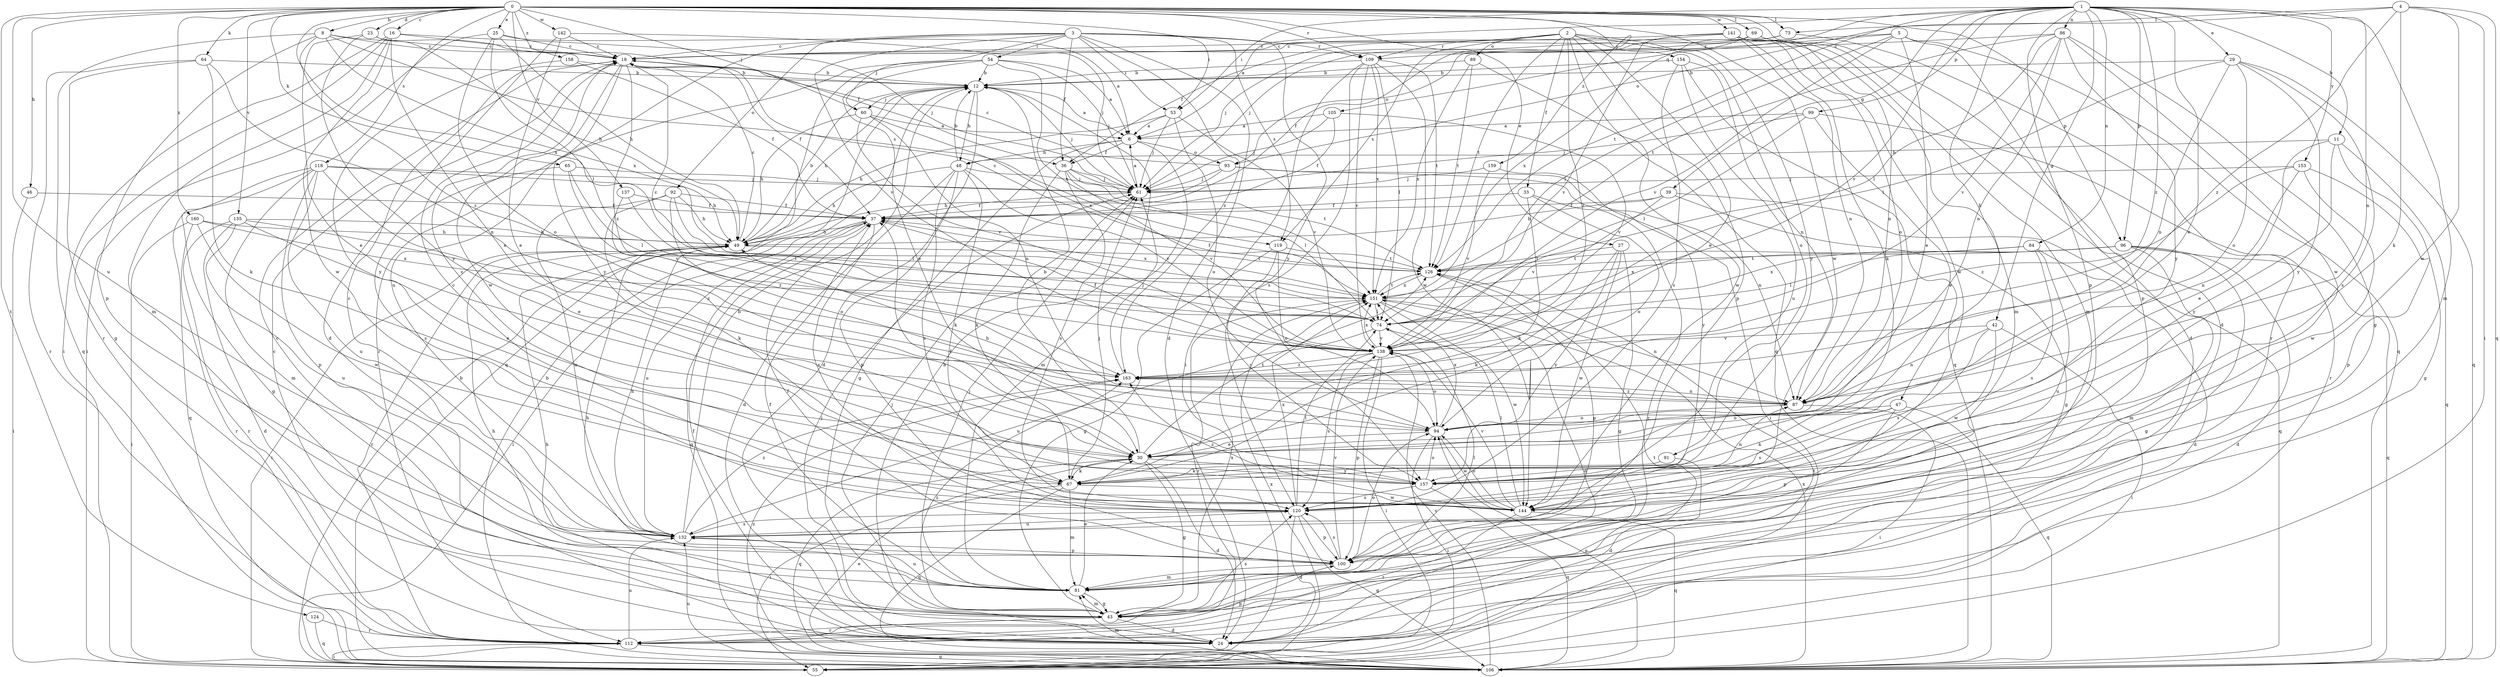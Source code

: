 strict digraph  {
0;
1;
2;
3;
4;
5;
6;
8;
11;
12;
16;
18;
23;
24;
25;
27;
29;
30;
33;
36;
37;
39;
42;
43;
46;
47;
48;
49;
53;
54;
55;
60;
61;
64;
65;
67;
69;
73;
74;
81;
84;
86;
87;
89;
91;
92;
93;
94;
96;
99;
100;
105;
106;
109;
112;
118;
119;
120;
124;
126;
132;
135;
137;
138;
141;
142;
144;
151;
153;
154;
157;
158;
159;
160;
163;
0 -> 8  [label=b];
0 -> 16  [label=c];
0 -> 23  [label=d];
0 -> 24  [label=d];
0 -> 25  [label=e];
0 -> 27  [label=e];
0 -> 46  [label=h];
0 -> 53  [label=i];
0 -> 60  [label=j];
0 -> 64  [label=k];
0 -> 65  [label=k];
0 -> 69  [label=l];
0 -> 73  [label=l];
0 -> 96  [label=p];
0 -> 109  [label=r];
0 -> 118  [label=s];
0 -> 124  [label=t];
0 -> 132  [label=u];
0 -> 135  [label=v];
0 -> 137  [label=v];
0 -> 141  [label=w];
0 -> 142  [label=w];
0 -> 144  [label=w];
0 -> 151  [label=x];
0 -> 158  [label=z];
0 -> 159  [label=z];
0 -> 160  [label=z];
1 -> 6  [label=a];
1 -> 11  [label=b];
1 -> 29  [label=e];
1 -> 30  [label=e];
1 -> 39  [label=g];
1 -> 42  [label=g];
1 -> 47  [label=h];
1 -> 53  [label=i];
1 -> 81  [label=m];
1 -> 84  [label=n];
1 -> 86  [label=n];
1 -> 87  [label=n];
1 -> 96  [label=p];
1 -> 99  [label=p];
1 -> 100  [label=p];
1 -> 105  [label=q];
1 -> 126  [label=t];
1 -> 138  [label=v];
1 -> 153  [label=y];
1 -> 163  [label=z];
2 -> 30  [label=e];
2 -> 33  [label=f];
2 -> 36  [label=f];
2 -> 89  [label=o];
2 -> 91  [label=o];
2 -> 100  [label=p];
2 -> 106  [label=q];
2 -> 109  [label=r];
2 -> 119  [label=s];
2 -> 126  [label=t];
2 -> 154  [label=y];
2 -> 157  [label=y];
2 -> 163  [label=z];
3 -> 18  [label=c];
3 -> 24  [label=d];
3 -> 36  [label=f];
3 -> 53  [label=i];
3 -> 54  [label=i];
3 -> 60  [label=j];
3 -> 92  [label=o];
3 -> 109  [label=r];
3 -> 119  [label=s];
3 -> 132  [label=u];
3 -> 138  [label=v];
3 -> 157  [label=y];
3 -> 163  [label=z];
4 -> 55  [label=i];
4 -> 67  [label=k];
4 -> 73  [label=l];
4 -> 93  [label=o];
4 -> 106  [label=q];
4 -> 144  [label=w];
4 -> 163  [label=z];
5 -> 30  [label=e];
5 -> 74  [label=l];
5 -> 93  [label=o];
5 -> 100  [label=p];
5 -> 106  [label=q];
5 -> 109  [label=r];
5 -> 138  [label=v];
6 -> 36  [label=f];
6 -> 43  [label=g];
6 -> 48  [label=h];
6 -> 81  [label=m];
6 -> 93  [label=o];
8 -> 18  [label=c];
8 -> 36  [label=f];
8 -> 100  [label=p];
8 -> 106  [label=q];
8 -> 119  [label=s];
8 -> 151  [label=x];
8 -> 163  [label=z];
11 -> 30  [label=e];
11 -> 43  [label=g];
11 -> 48  [label=h];
11 -> 106  [label=q];
11 -> 157  [label=y];
12 -> 6  [label=a];
12 -> 24  [label=d];
12 -> 48  [label=h];
12 -> 49  [label=h];
12 -> 60  [label=j];
12 -> 61  [label=j];
16 -> 18  [label=c];
16 -> 30  [label=e];
16 -> 55  [label=i];
16 -> 61  [label=j];
16 -> 81  [label=m];
16 -> 112  [label=r];
16 -> 144  [label=w];
18 -> 12  [label=b];
18 -> 37  [label=f];
18 -> 144  [label=w];
18 -> 157  [label=y];
18 -> 163  [label=z];
23 -> 18  [label=c];
23 -> 30  [label=e];
23 -> 49  [label=h];
23 -> 157  [label=y];
24 -> 12  [label=b];
24 -> 18  [label=c];
24 -> 37  [label=f];
24 -> 49  [label=h];
24 -> 61  [label=j];
24 -> 126  [label=t];
25 -> 6  [label=a];
25 -> 18  [label=c];
25 -> 49  [label=h];
25 -> 55  [label=i];
25 -> 74  [label=l];
25 -> 94  [label=o];
27 -> 43  [label=g];
27 -> 67  [label=k];
27 -> 126  [label=t];
27 -> 144  [label=w];
27 -> 157  [label=y];
29 -> 12  [label=b];
29 -> 74  [label=l];
29 -> 87  [label=n];
29 -> 94  [label=o];
29 -> 106  [label=q];
29 -> 120  [label=s];
29 -> 157  [label=y];
30 -> 12  [label=b];
30 -> 24  [label=d];
30 -> 43  [label=g];
30 -> 67  [label=k];
30 -> 106  [label=q];
30 -> 126  [label=t];
30 -> 157  [label=y];
33 -> 37  [label=f];
33 -> 67  [label=k];
33 -> 94  [label=o];
33 -> 112  [label=r];
36 -> 61  [label=j];
36 -> 67  [label=k];
36 -> 74  [label=l];
36 -> 120  [label=s];
36 -> 126  [label=t];
36 -> 138  [label=v];
37 -> 49  [label=h];
37 -> 55  [label=i];
37 -> 106  [label=q];
37 -> 120  [label=s];
37 -> 132  [label=u];
37 -> 151  [label=x];
39 -> 37  [label=f];
39 -> 43  [label=g];
39 -> 49  [label=h];
39 -> 106  [label=q];
39 -> 138  [label=v];
42 -> 55  [label=i];
42 -> 87  [label=n];
42 -> 120  [label=s];
42 -> 138  [label=v];
42 -> 144  [label=w];
43 -> 18  [label=c];
43 -> 24  [label=d];
43 -> 49  [label=h];
43 -> 61  [label=j];
43 -> 81  [label=m];
43 -> 112  [label=r];
43 -> 120  [label=s];
43 -> 151  [label=x];
43 -> 163  [label=z];
46 -> 37  [label=f];
46 -> 55  [label=i];
47 -> 67  [label=k];
47 -> 94  [label=o];
47 -> 100  [label=p];
47 -> 106  [label=q];
47 -> 120  [label=s];
48 -> 12  [label=b];
48 -> 24  [label=d];
48 -> 49  [label=h];
48 -> 61  [label=j];
48 -> 67  [label=k];
48 -> 100  [label=p];
48 -> 120  [label=s];
48 -> 138  [label=v];
49 -> 12  [label=b];
49 -> 18  [label=c];
49 -> 55  [label=i];
49 -> 112  [label=r];
49 -> 126  [label=t];
53 -> 6  [label=a];
53 -> 49  [label=h];
53 -> 61  [label=j];
53 -> 94  [label=o];
53 -> 138  [label=v];
54 -> 6  [label=a];
54 -> 12  [label=b];
54 -> 30  [label=e];
54 -> 61  [label=j];
54 -> 106  [label=q];
54 -> 112  [label=r];
54 -> 151  [label=x];
55 -> 12  [label=b];
55 -> 126  [label=t];
55 -> 151  [label=x];
60 -> 6  [label=a];
60 -> 49  [label=h];
60 -> 87  [label=n];
60 -> 138  [label=v];
60 -> 151  [label=x];
61 -> 6  [label=a];
61 -> 37  [label=f];
64 -> 12  [label=b];
64 -> 43  [label=g];
64 -> 67  [label=k];
64 -> 87  [label=n];
64 -> 112  [label=r];
65 -> 61  [label=j];
65 -> 74  [label=l];
65 -> 120  [label=s];
65 -> 138  [label=v];
67 -> 18  [label=c];
67 -> 55  [label=i];
67 -> 61  [label=j];
67 -> 81  [label=m];
67 -> 106  [label=q];
67 -> 144  [label=w];
69 -> 18  [label=c];
69 -> 24  [label=d];
69 -> 61  [label=j];
69 -> 81  [label=m];
69 -> 87  [label=n];
69 -> 151  [label=x];
73 -> 18  [label=c];
73 -> 37  [label=f];
73 -> 112  [label=r];
74 -> 18  [label=c];
74 -> 132  [label=u];
74 -> 138  [label=v];
81 -> 30  [label=e];
81 -> 37  [label=f];
81 -> 43  [label=g];
81 -> 49  [label=h];
81 -> 61  [label=j];
81 -> 74  [label=l];
81 -> 132  [label=u];
84 -> 24  [label=d];
84 -> 120  [label=s];
84 -> 126  [label=t];
84 -> 132  [label=u];
84 -> 151  [label=x];
86 -> 18  [label=c];
86 -> 43  [label=g];
86 -> 74  [label=l];
86 -> 87  [label=n];
86 -> 126  [label=t];
86 -> 138  [label=v];
86 -> 144  [label=w];
86 -> 157  [label=y];
87 -> 55  [label=i];
87 -> 94  [label=o];
87 -> 163  [label=z];
89 -> 12  [label=b];
89 -> 126  [label=t];
89 -> 144  [label=w];
89 -> 151  [label=x];
91 -> 24  [label=d];
91 -> 67  [label=k];
92 -> 37  [label=f];
92 -> 49  [label=h];
92 -> 67  [label=k];
92 -> 74  [label=l];
92 -> 94  [label=o];
92 -> 132  [label=u];
93 -> 18  [label=c];
93 -> 49  [label=h];
93 -> 55  [label=i];
93 -> 61  [label=j];
93 -> 87  [label=n];
94 -> 30  [label=e];
94 -> 49  [label=h];
94 -> 55  [label=i];
94 -> 144  [label=w];
94 -> 151  [label=x];
96 -> 24  [label=d];
96 -> 43  [label=g];
96 -> 74  [label=l];
96 -> 81  [label=m];
96 -> 106  [label=q];
96 -> 126  [label=t];
96 -> 151  [label=x];
99 -> 6  [label=a];
99 -> 30  [label=e];
99 -> 61  [label=j];
99 -> 74  [label=l];
99 -> 112  [label=r];
100 -> 37  [label=f];
100 -> 81  [label=m];
100 -> 94  [label=o];
100 -> 120  [label=s];
100 -> 138  [label=v];
105 -> 6  [label=a];
105 -> 37  [label=f];
105 -> 61  [label=j];
105 -> 138  [label=v];
106 -> 12  [label=b];
106 -> 30  [label=e];
106 -> 81  [label=m];
106 -> 94  [label=o];
106 -> 132  [label=u];
106 -> 138  [label=v];
106 -> 151  [label=x];
106 -> 163  [label=z];
109 -> 12  [label=b];
109 -> 55  [label=i];
109 -> 74  [label=l];
109 -> 120  [label=s];
109 -> 126  [label=t];
109 -> 138  [label=v];
109 -> 144  [label=w];
109 -> 151  [label=x];
112 -> 55  [label=i];
112 -> 100  [label=p];
112 -> 106  [label=q];
112 -> 132  [label=u];
118 -> 30  [label=e];
118 -> 43  [label=g];
118 -> 49  [label=h];
118 -> 61  [label=j];
118 -> 81  [label=m];
118 -> 100  [label=p];
118 -> 106  [label=q];
118 -> 132  [label=u];
119 -> 43  [label=g];
119 -> 94  [label=o];
119 -> 126  [label=t];
119 -> 157  [label=y];
120 -> 18  [label=c];
120 -> 24  [label=d];
120 -> 74  [label=l];
120 -> 100  [label=p];
120 -> 106  [label=q];
120 -> 132  [label=u];
120 -> 151  [label=x];
124 -> 106  [label=q];
124 -> 112  [label=r];
126 -> 18  [label=c];
126 -> 37  [label=f];
126 -> 100  [label=p];
126 -> 151  [label=x];
132 -> 12  [label=b];
132 -> 18  [label=c];
132 -> 49  [label=h];
132 -> 100  [label=p];
132 -> 120  [label=s];
132 -> 163  [label=z];
135 -> 24  [label=d];
135 -> 30  [label=e];
135 -> 49  [label=h];
135 -> 112  [label=r];
135 -> 132  [label=u];
135 -> 163  [label=z];
137 -> 37  [label=f];
137 -> 74  [label=l];
137 -> 163  [label=z];
138 -> 37  [label=f];
138 -> 55  [label=i];
138 -> 94  [label=o];
138 -> 100  [label=p];
138 -> 120  [label=s];
138 -> 151  [label=x];
138 -> 163  [label=z];
141 -> 18  [label=c];
141 -> 61  [label=j];
141 -> 67  [label=k];
141 -> 81  [label=m];
141 -> 87  [label=n];
141 -> 94  [label=o];
141 -> 138  [label=v];
141 -> 144  [label=w];
142 -> 18  [label=c];
142 -> 24  [label=d];
142 -> 30  [label=e];
142 -> 61  [label=j];
144 -> 74  [label=l];
144 -> 94  [label=o];
144 -> 106  [label=q];
144 -> 112  [label=r];
144 -> 138  [label=v];
144 -> 163  [label=z];
151 -> 24  [label=d];
151 -> 74  [label=l];
151 -> 87  [label=n];
151 -> 112  [label=r];
151 -> 126  [label=t];
151 -> 144  [label=w];
153 -> 61  [label=j];
153 -> 87  [label=n];
153 -> 100  [label=p];
153 -> 144  [label=w];
153 -> 163  [label=z];
154 -> 12  [label=b];
154 -> 87  [label=n];
154 -> 106  [label=q];
154 -> 120  [label=s];
154 -> 132  [label=u];
157 -> 37  [label=f];
157 -> 87  [label=n];
157 -> 94  [label=o];
157 -> 106  [label=q];
157 -> 120  [label=s];
158 -> 12  [label=b];
158 -> 37  [label=f];
158 -> 157  [label=y];
159 -> 61  [label=j];
159 -> 138  [label=v];
159 -> 157  [label=y];
160 -> 49  [label=h];
160 -> 55  [label=i];
160 -> 112  [label=r];
160 -> 144  [label=w];
160 -> 151  [label=x];
163 -> 61  [label=j];
163 -> 87  [label=n];
}
